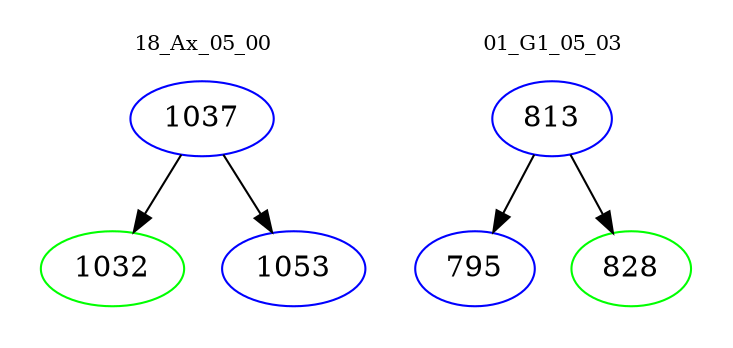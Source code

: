 digraph{
subgraph cluster_0 {
color = white
label = "18_Ax_05_00";
fontsize=10;
T0_1037 [label="1037", color="blue"]
T0_1037 -> T0_1032 [color="black"]
T0_1032 [label="1032", color="green"]
T0_1037 -> T0_1053 [color="black"]
T0_1053 [label="1053", color="blue"]
}
subgraph cluster_1 {
color = white
label = "01_G1_05_03";
fontsize=10;
T1_813 [label="813", color="blue"]
T1_813 -> T1_795 [color="black"]
T1_795 [label="795", color="blue"]
T1_813 -> T1_828 [color="black"]
T1_828 [label="828", color="green"]
}
}

